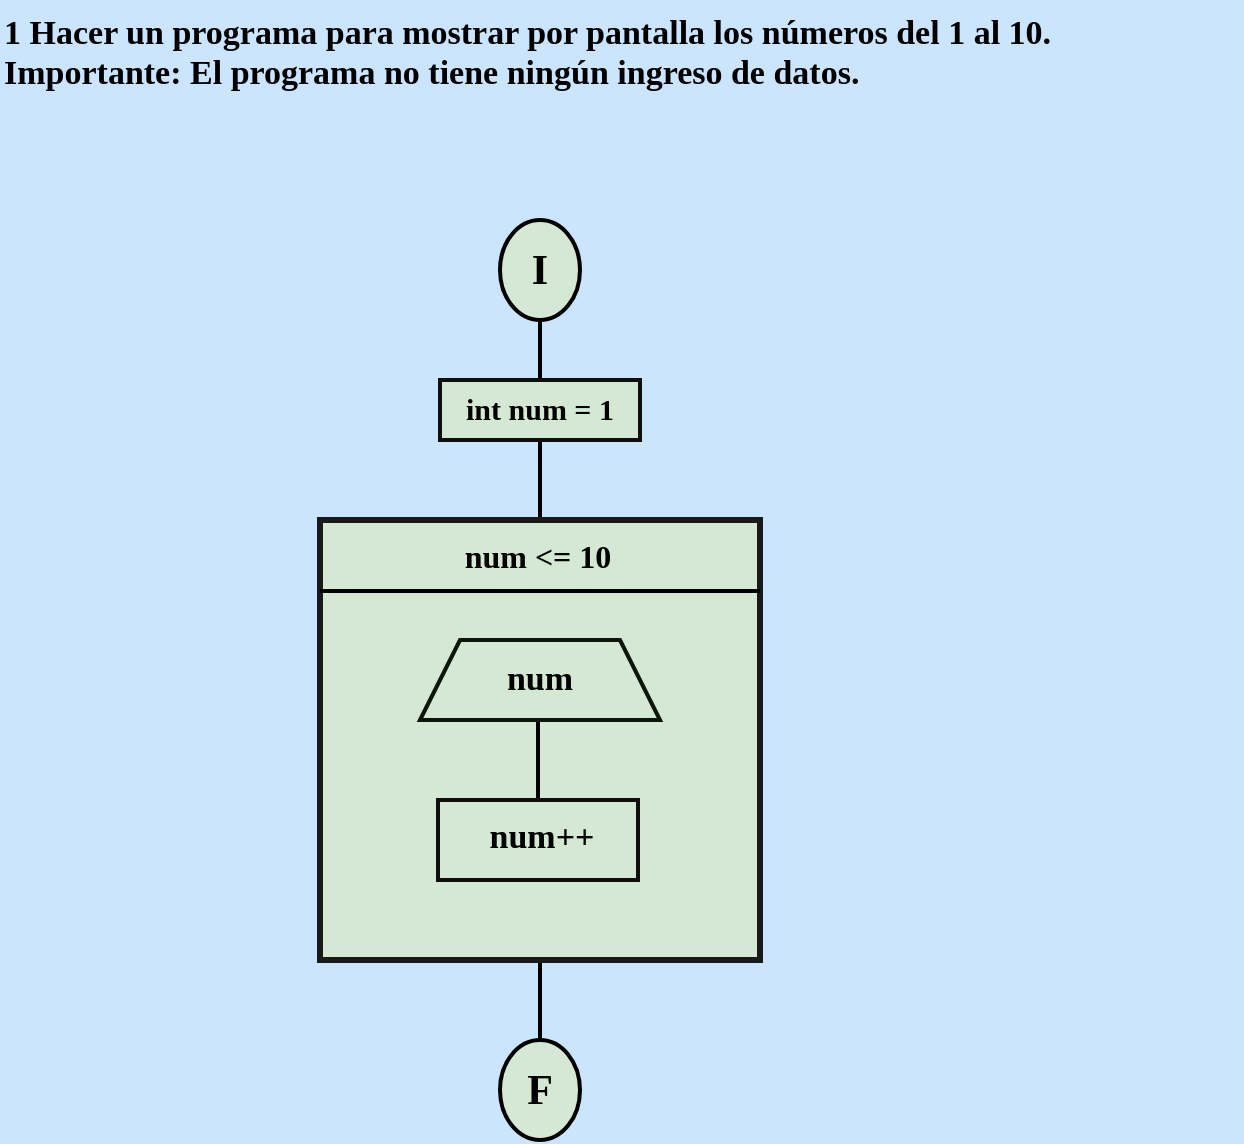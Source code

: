 <mxfile version="24.2.5" type="device">
  <diagram name="Página-1" id="7qytRSgaNn3x6toJL_jJ">
    <mxGraphModel dx="1404" dy="814" grid="1" gridSize="10" guides="1" tooltips="1" connect="1" arrows="1" fold="1" page="1" pageScale="1" pageWidth="827" pageHeight="1169" background="#CCE5FF" math="0" shadow="0">
      <root>
        <mxCell id="0" />
        <mxCell id="1" parent="0" />
        <mxCell id="DLLaARMDT2hmHiP_PxHQ-1" value="&lt;font style=&quot;font-size: 17px;&quot; color=&quot;#000000&quot; face=&quot;Comic Sans MS&quot;&gt;&lt;b&gt;1 Hacer un programa para mostrar por pantalla los números del 1 al 10.&lt;br&gt;Importante: El programa no tiene ningún ingreso de datos.&lt;/b&gt;&lt;/font&gt;" style="text;whiteSpace=wrap;html=1;fontFamily=Architects Daughter;fontSource=https%3A%2F%2Ffonts.googleapis.com%2Fcss%3Ffamily%3DArchitects%2BDaughter;" parent="1" vertex="1">
          <mxGeometry x="90" y="10" width="621" height="60" as="geometry" />
        </mxCell>
        <mxCell id="DLLaARMDT2hmHiP_PxHQ-11" value="" style="group;aspect=fixed;strokeWidth=2;strokeColor=#080808;fillColor=none;container=0;" parent="1" vertex="1" connectable="0">
          <mxGeometry x="250" y="270" width="220" height="220" as="geometry" />
        </mxCell>
        <mxCell id="DLLaARMDT2hmHiP_PxHQ-22" value="" style="line;strokeWidth=2;direction=south;html=1;hachureGap=4;fontFamily=Architects Daughter;fontSource=https://fonts.googleapis.com/css?family=Architects+Daughter;strokeColor=#000000;container=0;" parent="1" vertex="1">
          <mxGeometry x="355" y="170" width="10" height="30" as="geometry" />
        </mxCell>
        <mxCell id="DLLaARMDT2hmHiP_PxHQ-23" value="" style="line;strokeWidth=2;direction=south;html=1;hachureGap=4;fontFamily=Architects Daughter;fontSource=https://fonts.googleapis.com/css?family=Architects+Daughter;strokeColor=#000000;container=0;" parent="1" vertex="1">
          <mxGeometry x="355" y="490" width="10" height="40" as="geometry" />
        </mxCell>
        <mxCell id="DLLaARMDT2hmHiP_PxHQ-24" value="" style="line;strokeWidth=2;direction=south;html=1;hachureGap=4;fontFamily=Architects Daughter;fontSource=https://fonts.googleapis.com/css?family=Architects+Daughter;strokeColor=#000000;container=0;" parent="1" vertex="1">
          <mxGeometry x="355" y="230" width="10" height="40" as="geometry" />
        </mxCell>
        <mxCell id="DLLaARMDT2hmHiP_PxHQ-3" value="" style="strokeWidth=2;html=1;shape=mxgraph.flowchart.start_2;whiteSpace=wrap;rounded=0;labelBackgroundColor=none;strokeColor=#000000;align=center;verticalAlign=middle;fontFamily=Helvetica;fontSize=12;fontColor=default;fillColor=#d5e8d4;container=0;" parent="1" vertex="1">
          <mxGeometry x="340" y="120" width="40" height="50" as="geometry" />
        </mxCell>
        <mxCell id="DLLaARMDT2hmHiP_PxHQ-5" value="&lt;b&gt;&lt;font color=&quot;#000000&quot; style=&quot;font-size: 21px;&quot; face=&quot;Comic Sans MS&quot;&gt;I&lt;/font&gt;&lt;/b&gt;" style="text;strokeColor=none;align=center;fillColor=none;html=1;verticalAlign=middle;whiteSpace=wrap;rounded=0;fontFamily=Architects Daughter;fontSource=https%3A%2F%2Ffonts.googleapis.com%2Fcss%3Ffamily%3DArchitects%2BDaughter;container=0;" parent="1" vertex="1">
          <mxGeometry x="340" y="130" width="40" height="30" as="geometry" />
        </mxCell>
        <mxCell id="DLLaARMDT2hmHiP_PxHQ-4" value="" style="strokeWidth=2;html=1;shape=mxgraph.flowchart.start_2;whiteSpace=wrap;rounded=0;labelBackgroundColor=none;strokeColor=#000000;align=center;verticalAlign=middle;fontFamily=Helvetica;fontSize=12;fontColor=default;fillColor=#d5e8d4;container=0;" parent="1" vertex="1">
          <mxGeometry x="340" y="530" width="40" height="50" as="geometry" />
        </mxCell>
        <mxCell id="DLLaARMDT2hmHiP_PxHQ-6" value="&lt;b&gt;&lt;font color=&quot;#000000&quot; style=&quot;font-size: 21px;&quot; face=&quot;Comic Sans MS&quot;&gt;F&lt;/font&gt;&lt;/b&gt;" style="text;strokeColor=none;align=center;fillColor=none;html=1;verticalAlign=middle;whiteSpace=wrap;rounded=0;fontFamily=Architects Daughter;fontSource=https://fonts.googleapis.com/css?family=Architects+Daughter;container=0;" parent="1" vertex="1">
          <mxGeometry x="345" y="540" width="30" height="30" as="geometry" />
        </mxCell>
        <mxCell id="DLLaARMDT2hmHiP_PxHQ-2" value="" style="rounded=0;whiteSpace=wrap;html=1;labelBackgroundColor=none;strokeColor=#0f100e;strokeWidth=2;align=center;verticalAlign=middle;fontFamily=Helvetica;fontSize=12;fontColor=default;fillColor=#d5e8d4;container=0;" parent="1" vertex="1">
          <mxGeometry x="310" y="200" width="100" height="30" as="geometry" />
        </mxCell>
        <mxCell id="DLLaARMDT2hmHiP_PxHQ-9" value="&lt;font face=&quot;Comic Sans MS&quot; color=&quot;#000000&quot;&gt;&lt;span style=&quot;font-size: 15px;&quot;&gt;&lt;b&gt;int num = 1&lt;/b&gt;&lt;/span&gt;&lt;/font&gt;" style="text;strokeColor=none;align=center;fillColor=none;html=1;verticalAlign=middle;whiteSpace=wrap;rounded=0;fontFamily=Architects Daughter;fontSource=https%3A%2F%2Ffonts.googleapis.com%2Fcss%3Ffamily%3DArchitects%2BDaughter;container=0;" parent="1" vertex="1">
          <mxGeometry x="310" y="200" width="100" height="30" as="geometry" />
        </mxCell>
        <mxCell id="DLLaARMDT2hmHiP_PxHQ-12" value="" style="whiteSpace=wrap;html=1;aspect=fixed;rounded=0;labelBackgroundColor=none;strokeColor=#1A1A1A;strokeWidth=3;align=center;verticalAlign=middle;fontFamily=Helvetica;fontSize=12;fontColor=default;fillColor=#d5e8d4;container=0;" parent="1" vertex="1">
          <mxGeometry x="250" y="270" width="220.0" height="220.0" as="geometry" />
        </mxCell>
        <mxCell id="DLLaARMDT2hmHiP_PxHQ-13" value="" style="edgeStyle=none;orthogonalLoop=1;jettySize=auto;html=1;rounded=0;strokeColor=#000000;fontFamily=Helvetica;fontSize=12;fontColor=default;fillColor=#B2C9AB;startArrow=none;startFill=0;endArrow=none;endFill=0;endSize=7;strokeWidth=2;" parent="1" edge="1">
          <mxGeometry width="80" relative="1" as="geometry">
            <mxPoint x="470" y="305.484" as="sourcePoint" />
            <mxPoint x="250" y="305.484" as="targetPoint" />
            <Array as="points" />
          </mxGeometry>
        </mxCell>
        <mxCell id="DLLaARMDT2hmHiP_PxHQ-14" value="&lt;b&gt;&lt;font color=&quot;#000000&quot; style=&quot;font-size: 16px;&quot; face=&quot;Comic Sans MS&quot;&gt;num &amp;lt;= 10&lt;/font&gt;&lt;/b&gt;" style="text;strokeColor=none;align=center;fillColor=none;html=1;verticalAlign=middle;whiteSpace=wrap;rounded=0;fontFamily=Architects Daughter;fontSource=https%3A%2F%2Ffonts.googleapis.com%2Fcss%3Ffamily%3DArchitects%2BDaughter;container=0;" parent="1" vertex="1">
          <mxGeometry x="304" y="278" width="110" height="20" as="geometry" />
        </mxCell>
        <mxCell id="x0ExJh0P0DGlmk_7QsZM-1" value="" style="line;strokeWidth=2;direction=south;html=1;hachureGap=4;fontFamily=Architects Daughter;fontSource=https://fonts.googleapis.com/css?family=Architects+Daughter;strokeColor=#000000;container=0;" vertex="1" parent="1">
          <mxGeometry x="329" y="370" width="60" height="40" as="geometry" />
        </mxCell>
        <mxCell id="DLLaARMDT2hmHiP_PxHQ-15" value="" style="shape=trapezoid;perimeter=trapezoidPerimeter;whiteSpace=wrap;html=1;fixedSize=1;rounded=0;labelBackgroundColor=none;strokeColor=#0F140C;strokeWidth=2;align=center;verticalAlign=middle;fontFamily=Helvetica;fontSize=12;fontColor=default;fillColor=#d5e8d4;container=0;" parent="1" vertex="1">
          <mxGeometry x="300" y="330" width="120" height="40" as="geometry" />
        </mxCell>
        <mxCell id="DLLaARMDT2hmHiP_PxHQ-17" value="&lt;b&gt;&lt;font color=&quot;#000000&quot; style=&quot;font-size: 17px;&quot; face=&quot;Comic Sans MS&quot;&gt;num&lt;/font&gt;&lt;/b&gt;" style="text;strokeColor=none;align=center;fillColor=none;html=1;verticalAlign=middle;whiteSpace=wrap;rounded=0;fontFamily=Architects Daughter;fontSource=https%3A%2F%2Ffonts.googleapis.com%2Fcss%3Ffamily%3DArchitects%2BDaughter;container=0;" parent="1" vertex="1">
          <mxGeometry x="330" y="335" width="60" height="30" as="geometry" />
        </mxCell>
        <mxCell id="DLLaARMDT2hmHiP_PxHQ-16" value="" style="rounded=0;whiteSpace=wrap;html=1;labelBackgroundColor=none;strokeColor=#0f100e;strokeWidth=2;align=center;verticalAlign=middle;fontFamily=Helvetica;fontSize=12;fontColor=default;fillColor=#d5e8d4;container=0;" parent="1" vertex="1">
          <mxGeometry x="309" y="410" width="100" height="40" as="geometry" />
        </mxCell>
        <mxCell id="DLLaARMDT2hmHiP_PxHQ-20" value="&lt;b&gt;&lt;font color=&quot;#000000&quot; style=&quot;font-size: 17px;&quot; face=&quot;Comic Sans MS&quot;&gt;num++&lt;/font&gt;&lt;/b&gt;" style="text;strokeColor=none;align=center;fillColor=none;html=1;verticalAlign=middle;whiteSpace=wrap;rounded=0;fontFamily=Architects Daughter;fontSource=https://fonts.googleapis.com/css?family=Architects+Daughter;container=0;" parent="1" vertex="1">
          <mxGeometry x="331" y="414" width="60" height="30" as="geometry" />
        </mxCell>
      </root>
    </mxGraphModel>
  </diagram>
</mxfile>
